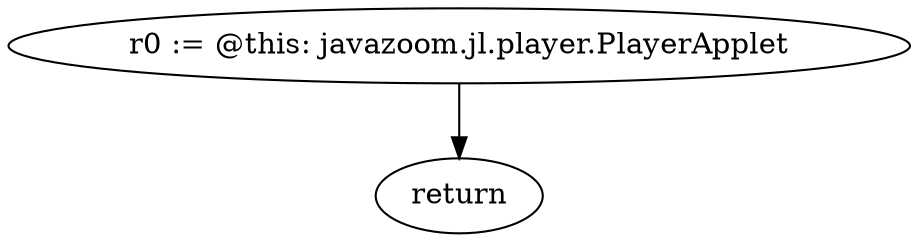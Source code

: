 digraph "" {
    "r0 := @this: javazoom.jl.player.PlayerApplet"
    "return"
    "r0 := @this: javazoom.jl.player.PlayerApplet"->"return";
}
